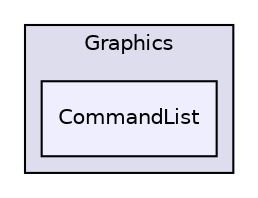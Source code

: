 digraph "C:/Project/GitRepos/DirectX/SimpleLibrary2D_01/SimpleLibrary2D_01/SimpleLibrary2D_01/Engine/Graphics/CommandList" {
  compound=true
  node [ fontsize="10", fontname="Helvetica"];
  edge [ labelfontsize="10", labelfontname="Helvetica"];
  subgraph clusterdir_adbc8a6163513055605dacbe76b010f7 {
    graph [ bgcolor="#ddddee", pencolor="black", label="Graphics" fontname="Helvetica", fontsize="10", URL="dir_adbc8a6163513055605dacbe76b010f7.html"]
  dir_e0c7f79dc12c270492379da1debb1c86 [shape=box, label="CommandList", style="filled", fillcolor="#eeeeff", pencolor="black", URL="dir_e0c7f79dc12c270492379da1debb1c86.html"];
  }
}
